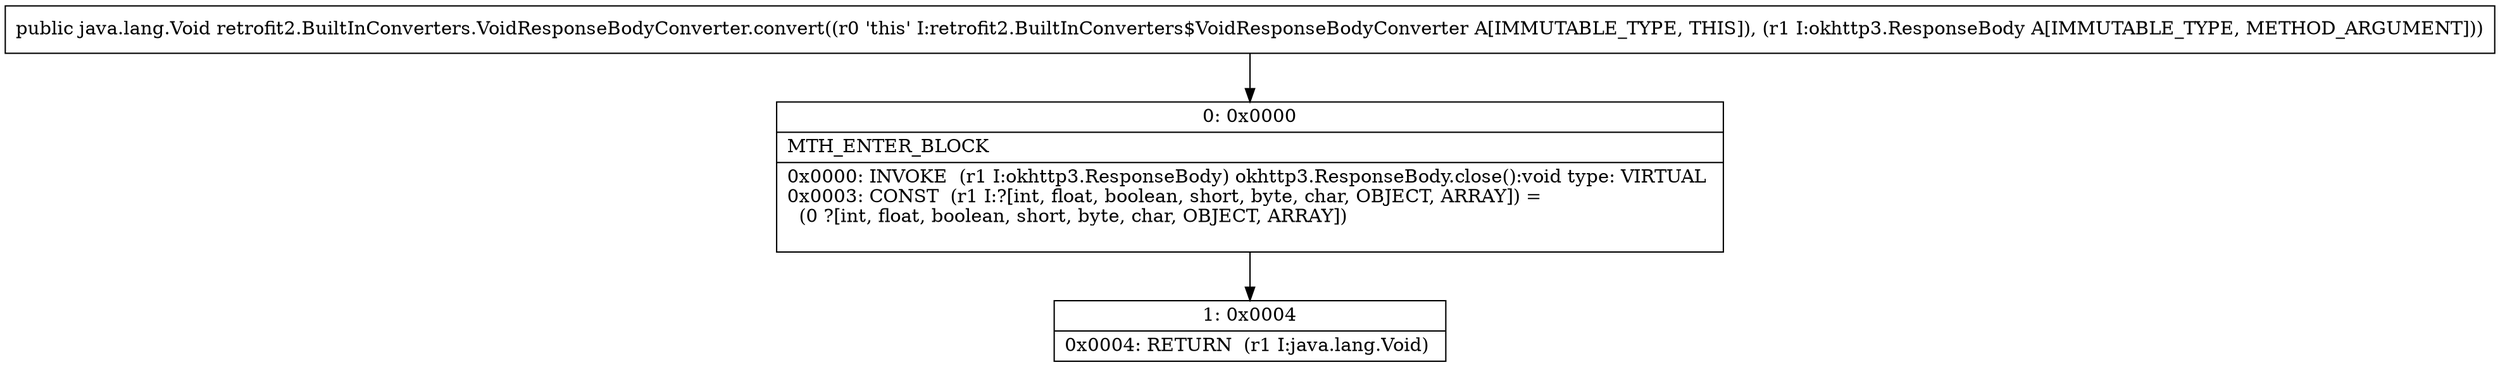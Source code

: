 digraph "CFG forretrofit2.BuiltInConverters.VoidResponseBodyConverter.convert(Lokhttp3\/ResponseBody;)Ljava\/lang\/Void;" {
Node_0 [shape=record,label="{0\:\ 0x0000|MTH_ENTER_BLOCK\l|0x0000: INVOKE  (r1 I:okhttp3.ResponseBody) okhttp3.ResponseBody.close():void type: VIRTUAL \l0x0003: CONST  (r1 I:?[int, float, boolean, short, byte, char, OBJECT, ARRAY]) = \l  (0 ?[int, float, boolean, short, byte, char, OBJECT, ARRAY])\l \l}"];
Node_1 [shape=record,label="{1\:\ 0x0004|0x0004: RETURN  (r1 I:java.lang.Void) \l}"];
MethodNode[shape=record,label="{public java.lang.Void retrofit2.BuiltInConverters.VoidResponseBodyConverter.convert((r0 'this' I:retrofit2.BuiltInConverters$VoidResponseBodyConverter A[IMMUTABLE_TYPE, THIS]), (r1 I:okhttp3.ResponseBody A[IMMUTABLE_TYPE, METHOD_ARGUMENT])) }"];
MethodNode -> Node_0;
Node_0 -> Node_1;
}

